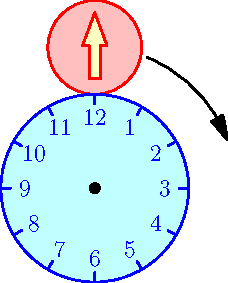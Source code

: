 size(5cm);
defaultpen(linewidth(0.9)+fontsize(13pt));
pair O = (0,0);

filldraw(circle((0,1.5),0.5), palered, red);
filldraw(unitcircle, palecyan, blue);

path arrow = O--(-0.13,-0.35)--(-0.06,-0.35)--(-0.06,-0.7)--(0.06,-0.7)--(0.06,-0.35)--(0.13,-0.35)--cycle;
filldraw(shift((0,1.87))*arrow, paleyellow, red);

for(int i=1; i<=12; ++i) {
  real t = 90 - 30 * i;
  draw(0.9*dir(t)--dir(t), blue);
  label("$"+(string) i+"$",0.75*dir(t), blue);
}
dot(O);
draw(arc(O,1.5,68,20),EndArrow(size=12));
